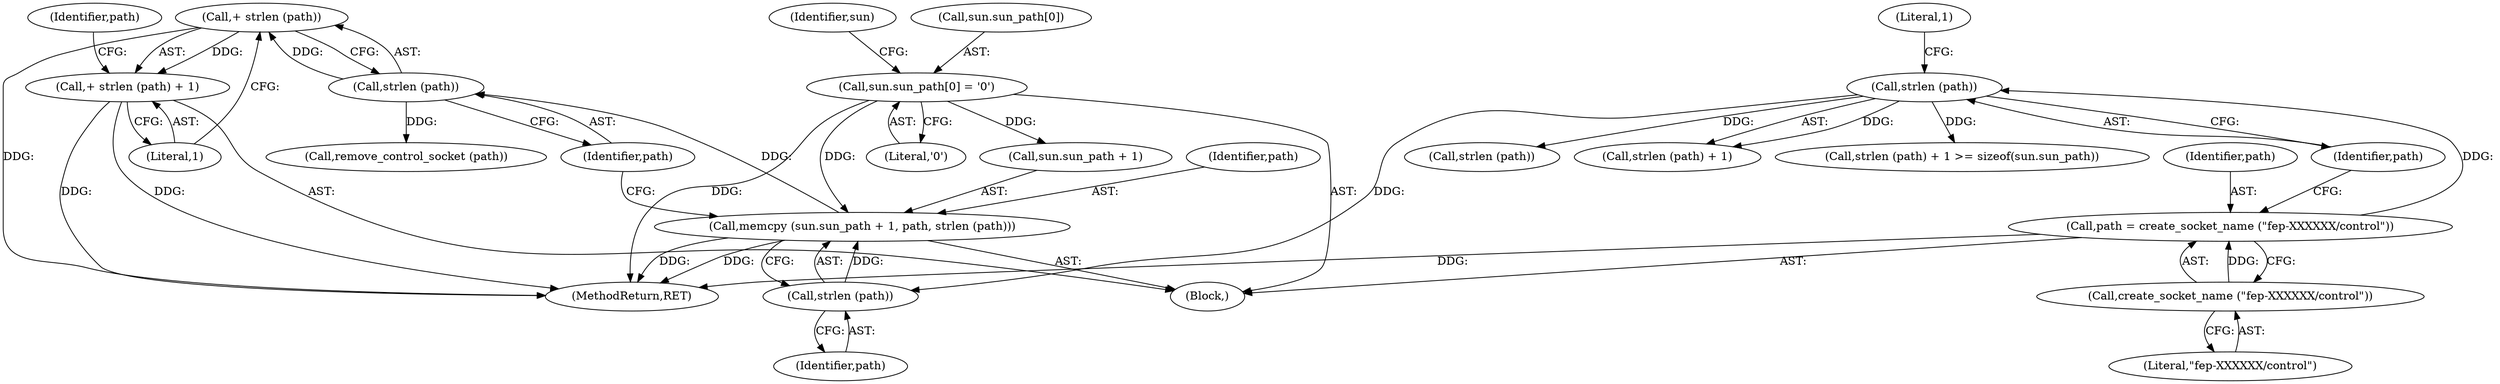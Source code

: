 digraph "0_libfep_293d9d3f@API" {
"1000180" [label="(Call,+ strlen (path))"];
"1000181" [label="(Call,strlen (path))"];
"1000170" [label="(Call,memcpy (sun.sun_path + 1, path, strlen (path)))"];
"1000163" [label="(Call,sun.sun_path[0] = '\0')"];
"1000177" [label="(Call,strlen (path))"];
"1000130" [label="(Call,strlen (path))"];
"1000123" [label="(Call,path = create_socket_name (\"fep-XXXXXX/control\"))"];
"1000125" [label="(Call,create_socket_name (\"fep-XXXXXX/control\"))"];
"1000179" [label="(Call,+ strlen (path) + 1)"];
"1000125" [label="(Call,create_socket_name (\"fep-XXXXXX/control\"))"];
"1000164" [label="(Call,sun.sun_path[0])"];
"1000170" [label="(Call,memcpy (sun.sun_path + 1, path, strlen (path)))"];
"1000183" [label="(Literal,1)"];
"1000180" [label="(Call,+ strlen (path))"];
"1000141" [label="(Call,strlen (path))"];
"1000234" [label="(MethodReturn,RET)"];
"1000163" [label="(Call,sun.sun_path[0] = '\0')"];
"1000182" [label="(Identifier,path)"];
"1000173" [label="(Identifier,sun)"];
"1000177" [label="(Call,strlen (path))"];
"1000176" [label="(Identifier,path)"];
"1000123" [label="(Call,path = create_socket_name (\"fep-XXXXXX/control\"))"];
"1000179" [label="(Call,+ strlen (path) + 1)"];
"1000181" [label="(Call,strlen (path))"];
"1000129" [label="(Call,strlen (path) + 1)"];
"1000126" [label="(Literal,\"fep-XXXXXX/control\")"];
"1000124" [label="(Identifier,path)"];
"1000184" [label="(Call,remove_control_socket (path))"];
"1000178" [label="(Identifier,path)"];
"1000185" [label="(Identifier,path)"];
"1000130" [label="(Call,strlen (path))"];
"1000169" [label="(Literal,'\0')"];
"1000132" [label="(Literal,1)"];
"1000171" [label="(Call,sun.sun_path + 1)"];
"1000102" [label="(Block,)"];
"1000128" [label="(Call,strlen (path) + 1 >= sizeof(sun.sun_path))"];
"1000131" [label="(Identifier,path)"];
"1000180" -> "1000179"  [label="AST: "];
"1000180" -> "1000181"  [label="CFG: "];
"1000181" -> "1000180"  [label="AST: "];
"1000183" -> "1000180"  [label="CFG: "];
"1000180" -> "1000234"  [label="DDG: "];
"1000180" -> "1000179"  [label="DDG: "];
"1000181" -> "1000180"  [label="DDG: "];
"1000181" -> "1000182"  [label="CFG: "];
"1000182" -> "1000181"  [label="AST: "];
"1000170" -> "1000181"  [label="DDG: "];
"1000181" -> "1000184"  [label="DDG: "];
"1000170" -> "1000102"  [label="AST: "];
"1000170" -> "1000177"  [label="CFG: "];
"1000171" -> "1000170"  [label="AST: "];
"1000176" -> "1000170"  [label="AST: "];
"1000177" -> "1000170"  [label="AST: "];
"1000182" -> "1000170"  [label="CFG: "];
"1000170" -> "1000234"  [label="DDG: "];
"1000170" -> "1000234"  [label="DDG: "];
"1000163" -> "1000170"  [label="DDG: "];
"1000177" -> "1000170"  [label="DDG: "];
"1000163" -> "1000102"  [label="AST: "];
"1000163" -> "1000169"  [label="CFG: "];
"1000164" -> "1000163"  [label="AST: "];
"1000169" -> "1000163"  [label="AST: "];
"1000173" -> "1000163"  [label="CFG: "];
"1000163" -> "1000234"  [label="DDG: "];
"1000163" -> "1000171"  [label="DDG: "];
"1000177" -> "1000178"  [label="CFG: "];
"1000178" -> "1000177"  [label="AST: "];
"1000130" -> "1000177"  [label="DDG: "];
"1000130" -> "1000129"  [label="AST: "];
"1000130" -> "1000131"  [label="CFG: "];
"1000131" -> "1000130"  [label="AST: "];
"1000132" -> "1000130"  [label="CFG: "];
"1000130" -> "1000128"  [label="DDG: "];
"1000130" -> "1000129"  [label="DDG: "];
"1000123" -> "1000130"  [label="DDG: "];
"1000130" -> "1000141"  [label="DDG: "];
"1000123" -> "1000102"  [label="AST: "];
"1000123" -> "1000125"  [label="CFG: "];
"1000124" -> "1000123"  [label="AST: "];
"1000125" -> "1000123"  [label="AST: "];
"1000131" -> "1000123"  [label="CFG: "];
"1000123" -> "1000234"  [label="DDG: "];
"1000125" -> "1000123"  [label="DDG: "];
"1000125" -> "1000126"  [label="CFG: "];
"1000126" -> "1000125"  [label="AST: "];
"1000179" -> "1000102"  [label="AST: "];
"1000179" -> "1000183"  [label="CFG: "];
"1000183" -> "1000179"  [label="AST: "];
"1000185" -> "1000179"  [label="CFG: "];
"1000179" -> "1000234"  [label="DDG: "];
"1000179" -> "1000234"  [label="DDG: "];
}
